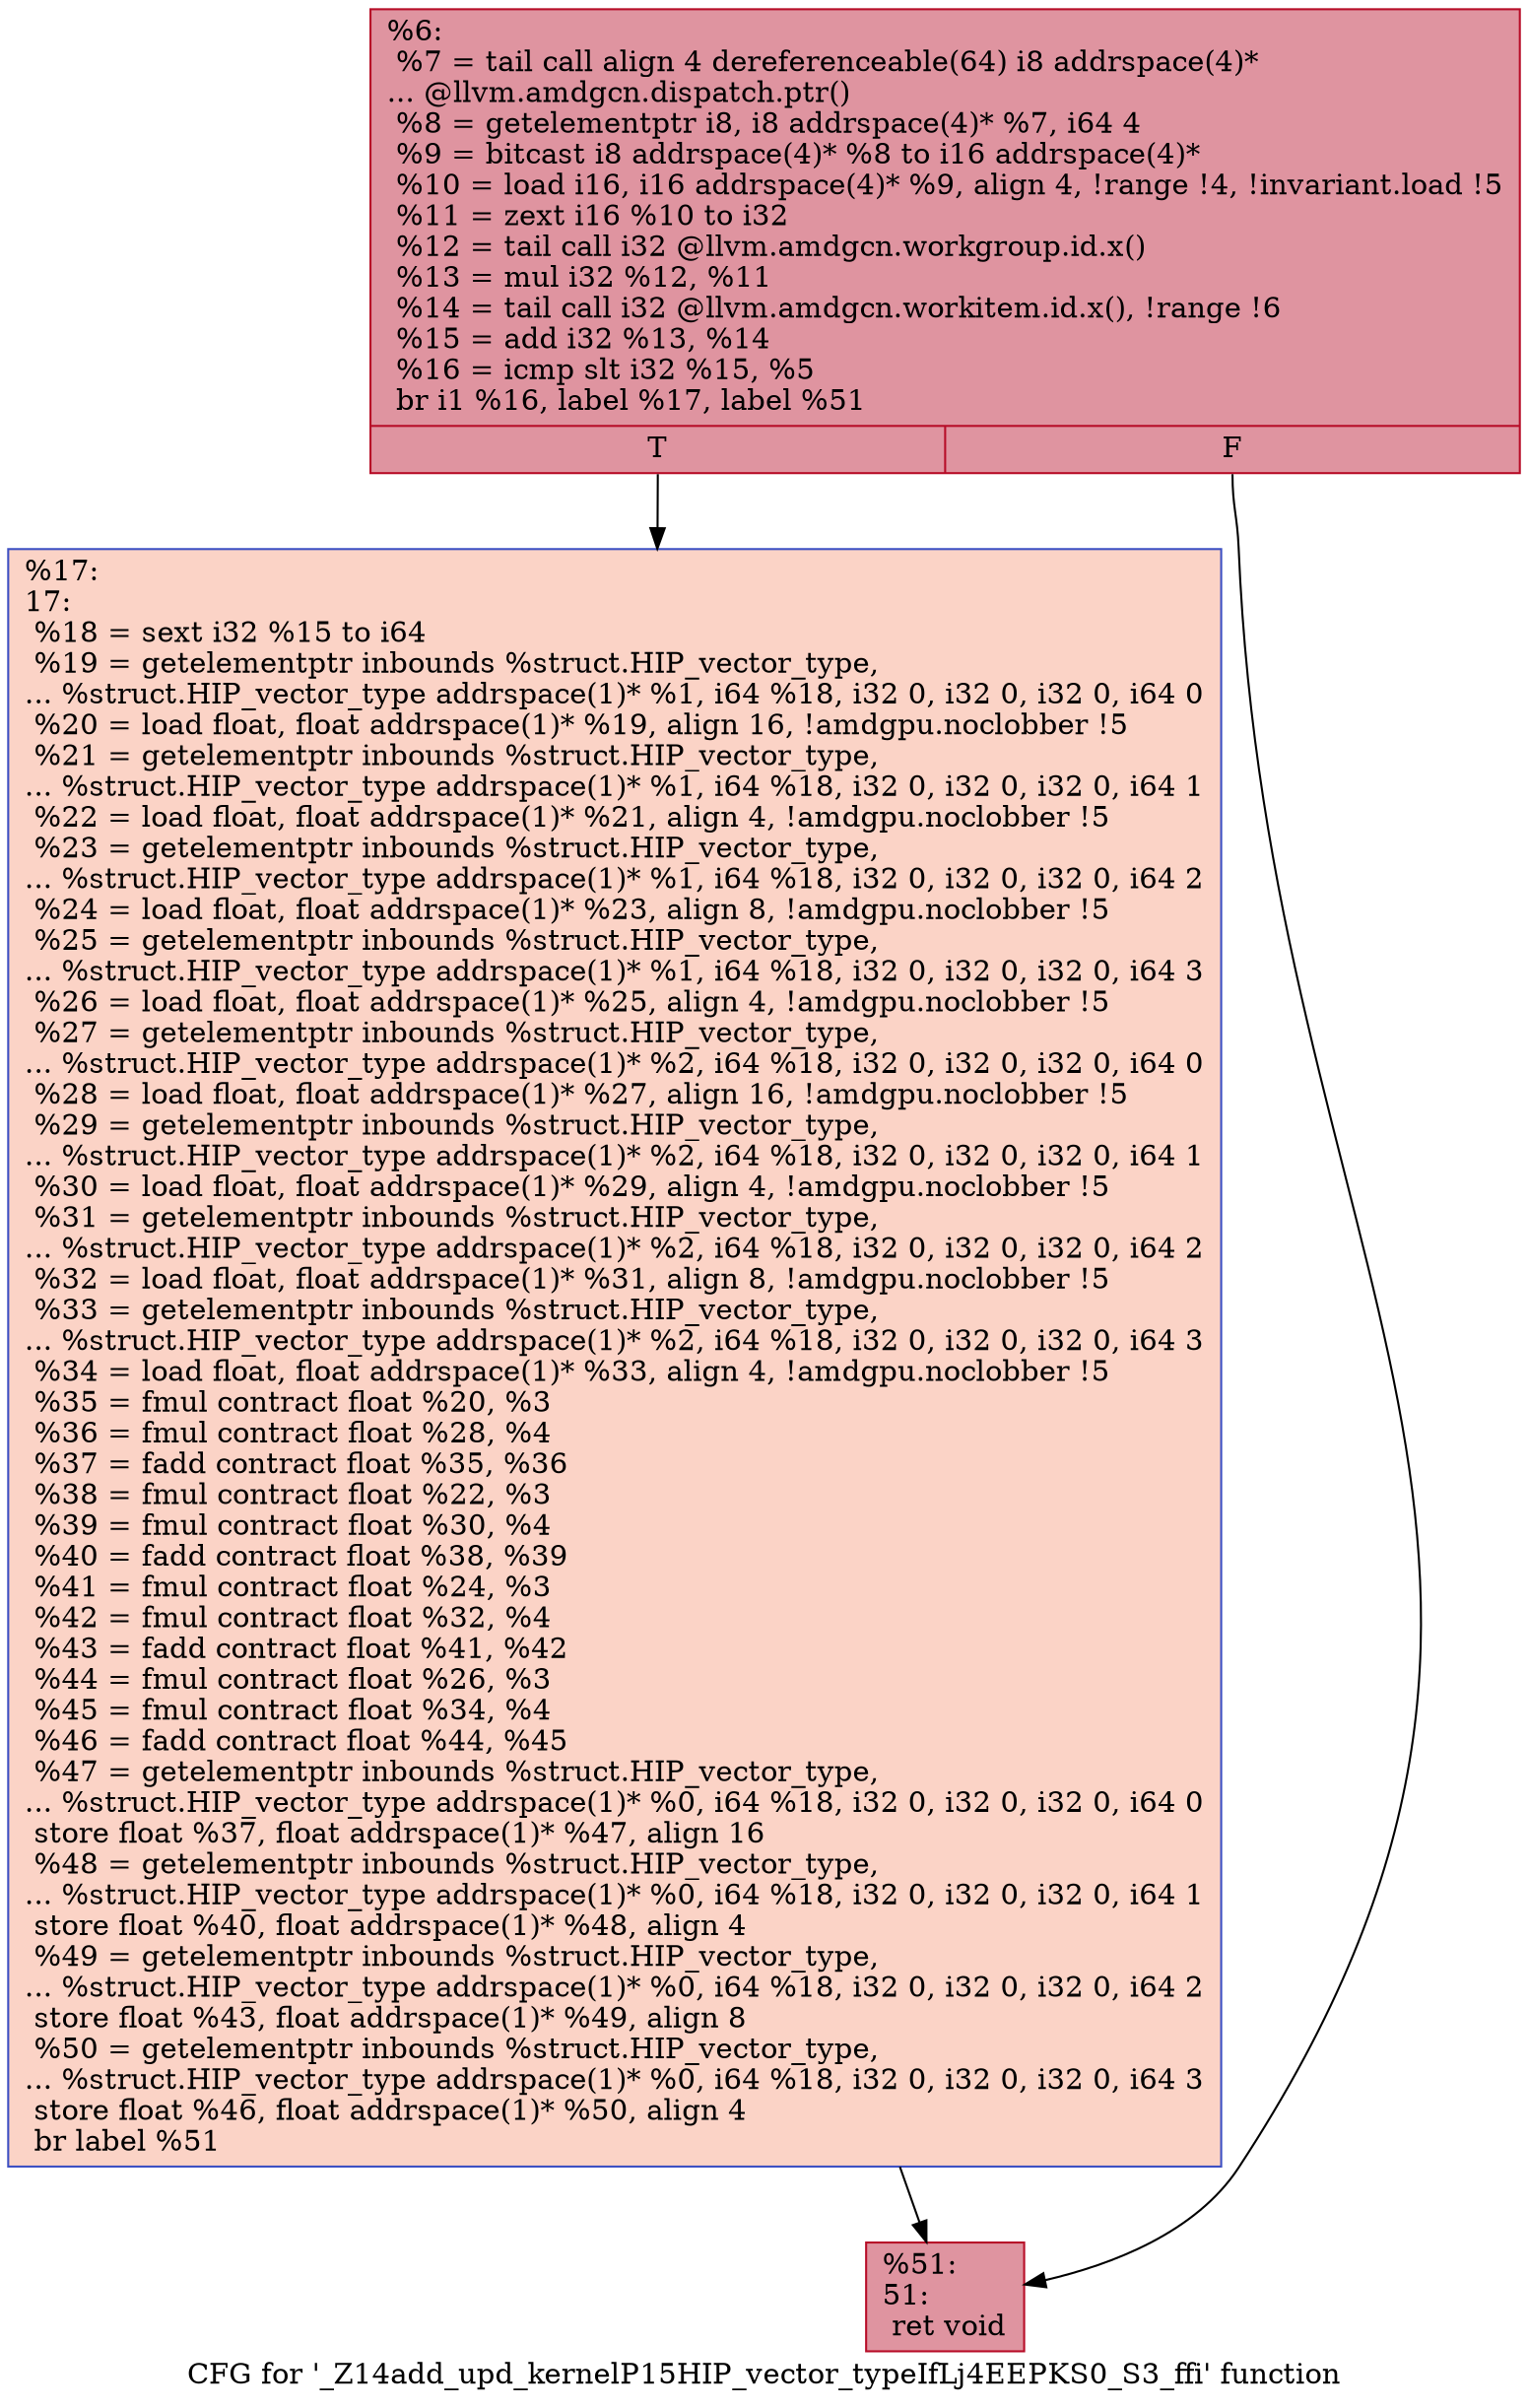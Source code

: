 digraph "CFG for '_Z14add_upd_kernelP15HIP_vector_typeIfLj4EEPKS0_S3_ffi' function" {
	label="CFG for '_Z14add_upd_kernelP15HIP_vector_typeIfLj4EEPKS0_S3_ffi' function";

	Node0x5a2b4c0 [shape=record,color="#b70d28ff", style=filled, fillcolor="#b70d2870",label="{%6:\l  %7 = tail call align 4 dereferenceable(64) i8 addrspace(4)*\l... @llvm.amdgcn.dispatch.ptr()\l  %8 = getelementptr i8, i8 addrspace(4)* %7, i64 4\l  %9 = bitcast i8 addrspace(4)* %8 to i16 addrspace(4)*\l  %10 = load i16, i16 addrspace(4)* %9, align 4, !range !4, !invariant.load !5\l  %11 = zext i16 %10 to i32\l  %12 = tail call i32 @llvm.amdgcn.workgroup.id.x()\l  %13 = mul i32 %12, %11\l  %14 = tail call i32 @llvm.amdgcn.workitem.id.x(), !range !6\l  %15 = add i32 %13, %14\l  %16 = icmp slt i32 %15, %5\l  br i1 %16, label %17, label %51\l|{<s0>T|<s1>F}}"];
	Node0x5a2b4c0:s0 -> Node0x5a2be00;
	Node0x5a2b4c0:s1 -> Node0x5a2d460;
	Node0x5a2be00 [shape=record,color="#3d50c3ff", style=filled, fillcolor="#f59c7d70",label="{%17:\l17:                                               \l  %18 = sext i32 %15 to i64\l  %19 = getelementptr inbounds %struct.HIP_vector_type,\l... %struct.HIP_vector_type addrspace(1)* %1, i64 %18, i32 0, i32 0, i32 0, i64 0\l  %20 = load float, float addrspace(1)* %19, align 16, !amdgpu.noclobber !5\l  %21 = getelementptr inbounds %struct.HIP_vector_type,\l... %struct.HIP_vector_type addrspace(1)* %1, i64 %18, i32 0, i32 0, i32 0, i64 1\l  %22 = load float, float addrspace(1)* %21, align 4, !amdgpu.noclobber !5\l  %23 = getelementptr inbounds %struct.HIP_vector_type,\l... %struct.HIP_vector_type addrspace(1)* %1, i64 %18, i32 0, i32 0, i32 0, i64 2\l  %24 = load float, float addrspace(1)* %23, align 8, !amdgpu.noclobber !5\l  %25 = getelementptr inbounds %struct.HIP_vector_type,\l... %struct.HIP_vector_type addrspace(1)* %1, i64 %18, i32 0, i32 0, i32 0, i64 3\l  %26 = load float, float addrspace(1)* %25, align 4, !amdgpu.noclobber !5\l  %27 = getelementptr inbounds %struct.HIP_vector_type,\l... %struct.HIP_vector_type addrspace(1)* %2, i64 %18, i32 0, i32 0, i32 0, i64 0\l  %28 = load float, float addrspace(1)* %27, align 16, !amdgpu.noclobber !5\l  %29 = getelementptr inbounds %struct.HIP_vector_type,\l... %struct.HIP_vector_type addrspace(1)* %2, i64 %18, i32 0, i32 0, i32 0, i64 1\l  %30 = load float, float addrspace(1)* %29, align 4, !amdgpu.noclobber !5\l  %31 = getelementptr inbounds %struct.HIP_vector_type,\l... %struct.HIP_vector_type addrspace(1)* %2, i64 %18, i32 0, i32 0, i32 0, i64 2\l  %32 = load float, float addrspace(1)* %31, align 8, !amdgpu.noclobber !5\l  %33 = getelementptr inbounds %struct.HIP_vector_type,\l... %struct.HIP_vector_type addrspace(1)* %2, i64 %18, i32 0, i32 0, i32 0, i64 3\l  %34 = load float, float addrspace(1)* %33, align 4, !amdgpu.noclobber !5\l  %35 = fmul contract float %20, %3\l  %36 = fmul contract float %28, %4\l  %37 = fadd contract float %35, %36\l  %38 = fmul contract float %22, %3\l  %39 = fmul contract float %30, %4\l  %40 = fadd contract float %38, %39\l  %41 = fmul contract float %24, %3\l  %42 = fmul contract float %32, %4\l  %43 = fadd contract float %41, %42\l  %44 = fmul contract float %26, %3\l  %45 = fmul contract float %34, %4\l  %46 = fadd contract float %44, %45\l  %47 = getelementptr inbounds %struct.HIP_vector_type,\l... %struct.HIP_vector_type addrspace(1)* %0, i64 %18, i32 0, i32 0, i32 0, i64 0\l  store float %37, float addrspace(1)* %47, align 16\l  %48 = getelementptr inbounds %struct.HIP_vector_type,\l... %struct.HIP_vector_type addrspace(1)* %0, i64 %18, i32 0, i32 0, i32 0, i64 1\l  store float %40, float addrspace(1)* %48, align 4\l  %49 = getelementptr inbounds %struct.HIP_vector_type,\l... %struct.HIP_vector_type addrspace(1)* %0, i64 %18, i32 0, i32 0, i32 0, i64 2\l  store float %43, float addrspace(1)* %49, align 8\l  %50 = getelementptr inbounds %struct.HIP_vector_type,\l... %struct.HIP_vector_type addrspace(1)* %0, i64 %18, i32 0, i32 0, i32 0, i64 3\l  store float %46, float addrspace(1)* %50, align 4\l  br label %51\l}"];
	Node0x5a2be00 -> Node0x5a2d460;
	Node0x5a2d460 [shape=record,color="#b70d28ff", style=filled, fillcolor="#b70d2870",label="{%51:\l51:                                               \l  ret void\l}"];
}
